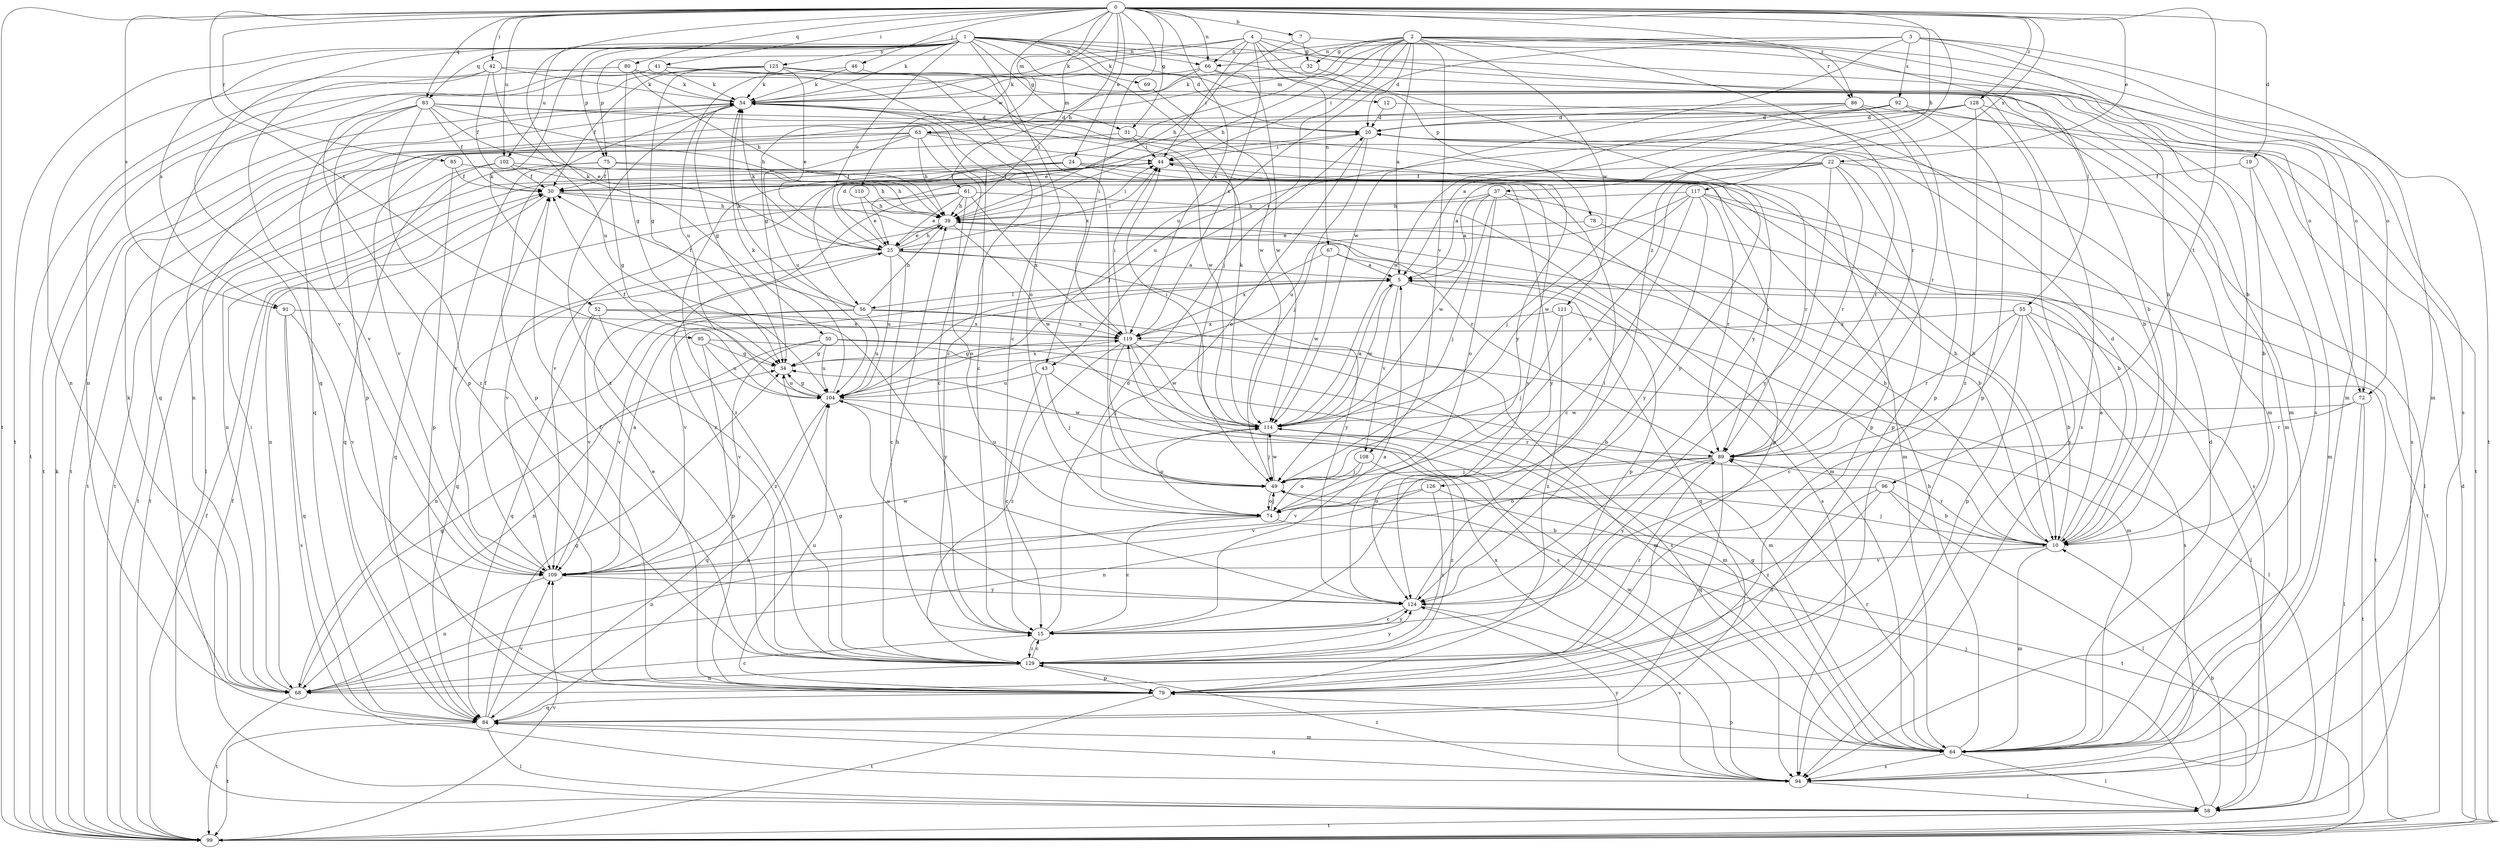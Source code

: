 strict digraph  {
0;
1;
2;
3;
4;
5;
7;
10;
12;
15;
19;
20;
22;
24;
25;
30;
31;
32;
34;
37;
39;
41;
42;
43;
44;
46;
49;
50;
52;
54;
55;
56;
58;
61;
63;
64;
66;
67;
68;
69;
72;
74;
75;
78;
79;
80;
83;
84;
85;
86;
89;
91;
92;
94;
95;
96;
99;
102;
104;
108;
109;
110;
111;
114;
117;
119;
123;
124;
126;
128;
129;
0 -> 7  [label=b];
0 -> 19  [label=d];
0 -> 22  [label=e];
0 -> 24  [label=e];
0 -> 31  [label=g];
0 -> 37  [label=h];
0 -> 39  [label=h];
0 -> 41  [label=i];
0 -> 42  [label=i];
0 -> 43  [label=i];
0 -> 46  [label=j];
0 -> 50  [label=k];
0 -> 61  [label=m];
0 -> 63  [label=m];
0 -> 66  [label=n];
0 -> 80  [label=q];
0 -> 83  [label=q];
0 -> 85  [label=r];
0 -> 86  [label=r];
0 -> 91  [label=s];
0 -> 95  [label=t];
0 -> 96  [label=t];
0 -> 99  [label=t];
0 -> 102  [label=u];
0 -> 110  [label=w];
0 -> 117  [label=x];
0 -> 119  [label=x];
0 -> 126  [label=z];
0 -> 128  [label=z];
1 -> 10  [label=b];
1 -> 12  [label=c];
1 -> 15  [label=c];
1 -> 20  [label=d];
1 -> 25  [label=e];
1 -> 31  [label=g];
1 -> 49  [label=j];
1 -> 52  [label=k];
1 -> 54  [label=k];
1 -> 66  [label=n];
1 -> 69  [label=o];
1 -> 72  [label=o];
1 -> 75  [label=p];
1 -> 83  [label=q];
1 -> 84  [label=q];
1 -> 91  [label=s];
1 -> 99  [label=t];
1 -> 102  [label=u];
1 -> 123  [label=y];
2 -> 5  [label=a];
2 -> 20  [label=d];
2 -> 32  [label=g];
2 -> 39  [label=h];
2 -> 43  [label=i];
2 -> 44  [label=i];
2 -> 54  [label=k];
2 -> 55  [label=l];
2 -> 56  [label=l];
2 -> 63  [label=m];
2 -> 72  [label=o];
2 -> 86  [label=r];
2 -> 89  [label=r];
2 -> 99  [label=t];
2 -> 108  [label=v];
2 -> 111  [label=w];
3 -> 10  [label=b];
3 -> 64  [label=m];
3 -> 66  [label=n];
3 -> 72  [label=o];
3 -> 92  [label=s];
3 -> 104  [label=u];
3 -> 114  [label=w];
4 -> 44  [label=i];
4 -> 54  [label=k];
4 -> 64  [label=m];
4 -> 66  [label=n];
4 -> 67  [label=n];
4 -> 75  [label=p];
4 -> 78  [label=p];
4 -> 94  [label=s];
4 -> 119  [label=x];
5 -> 56  [label=l];
5 -> 84  [label=q];
5 -> 99  [label=t];
5 -> 108  [label=v];
5 -> 109  [label=v];
5 -> 114  [label=w];
7 -> 32  [label=g];
7 -> 39  [label=h];
7 -> 94  [label=s];
10 -> 5  [label=a];
10 -> 20  [label=d];
10 -> 39  [label=h];
10 -> 49  [label=j];
10 -> 64  [label=m];
10 -> 89  [label=r];
10 -> 109  [label=v];
12 -> 10  [label=b];
12 -> 20  [label=d];
15 -> 5  [label=a];
15 -> 20  [label=d];
15 -> 124  [label=y];
15 -> 129  [label=z];
19 -> 10  [label=b];
19 -> 30  [label=f];
19 -> 64  [label=m];
20 -> 44  [label=i];
20 -> 49  [label=j];
20 -> 74  [label=o];
22 -> 5  [label=a];
22 -> 30  [label=f];
22 -> 49  [label=j];
22 -> 58  [label=l];
22 -> 74  [label=o];
22 -> 79  [label=p];
22 -> 89  [label=r];
22 -> 124  [label=y];
24 -> 10  [label=b];
24 -> 30  [label=f];
24 -> 89  [label=r];
24 -> 99  [label=t];
24 -> 124  [label=y];
24 -> 129  [label=z];
25 -> 5  [label=a];
25 -> 15  [label=c];
25 -> 20  [label=d];
25 -> 39  [label=h];
25 -> 44  [label=i];
25 -> 54  [label=k];
25 -> 84  [label=q];
25 -> 104  [label=u];
25 -> 124  [label=y];
30 -> 39  [label=h];
30 -> 68  [label=n];
30 -> 89  [label=r];
31 -> 44  [label=i];
31 -> 89  [label=r];
31 -> 99  [label=t];
32 -> 54  [label=k];
32 -> 124  [label=y];
34 -> 104  [label=u];
34 -> 119  [label=x];
37 -> 5  [label=a];
37 -> 39  [label=h];
37 -> 49  [label=j];
37 -> 74  [label=o];
37 -> 79  [label=p];
37 -> 94  [label=s];
37 -> 114  [label=w];
39 -> 25  [label=e];
39 -> 44  [label=i];
39 -> 94  [label=s];
39 -> 109  [label=v];
39 -> 114  [label=w];
41 -> 15  [label=c];
41 -> 54  [label=k];
41 -> 64  [label=m];
41 -> 68  [label=n];
41 -> 84  [label=q];
42 -> 30  [label=f];
42 -> 54  [label=k];
42 -> 68  [label=n];
42 -> 94  [label=s];
42 -> 104  [label=u];
42 -> 109  [label=v];
43 -> 15  [label=c];
43 -> 49  [label=j];
43 -> 64  [label=m];
43 -> 104  [label=u];
44 -> 30  [label=f];
44 -> 79  [label=p];
44 -> 89  [label=r];
44 -> 109  [label=v];
46 -> 49  [label=j];
46 -> 54  [label=k];
46 -> 104  [label=u];
49 -> 74  [label=o];
49 -> 104  [label=u];
49 -> 114  [label=w];
50 -> 10  [label=b];
50 -> 34  [label=g];
50 -> 58  [label=l];
50 -> 68  [label=n];
50 -> 104  [label=u];
50 -> 109  [label=v];
52 -> 84  [label=q];
52 -> 109  [label=v];
52 -> 119  [label=x];
52 -> 124  [label=y];
52 -> 129  [label=z];
54 -> 20  [label=d];
54 -> 34  [label=g];
54 -> 79  [label=p];
54 -> 99  [label=t];
54 -> 114  [label=w];
54 -> 119  [label=x];
54 -> 129  [label=z];
55 -> 10  [label=b];
55 -> 15  [label=c];
55 -> 58  [label=l];
55 -> 79  [label=p];
55 -> 89  [label=r];
55 -> 94  [label=s];
55 -> 119  [label=x];
56 -> 30  [label=f];
56 -> 39  [label=h];
56 -> 54  [label=k];
56 -> 68  [label=n];
56 -> 94  [label=s];
56 -> 104  [label=u];
56 -> 109  [label=v];
56 -> 119  [label=x];
58 -> 10  [label=b];
58 -> 30  [label=f];
58 -> 49  [label=j];
58 -> 99  [label=t];
61 -> 25  [label=e];
61 -> 39  [label=h];
61 -> 64  [label=m];
61 -> 74  [label=o];
61 -> 84  [label=q];
61 -> 119  [label=x];
61 -> 129  [label=z];
63 -> 15  [label=c];
63 -> 39  [label=h];
63 -> 44  [label=i];
63 -> 58  [label=l];
63 -> 99  [label=t];
63 -> 104  [label=u];
63 -> 109  [label=v];
63 -> 124  [label=y];
64 -> 20  [label=d];
64 -> 34  [label=g];
64 -> 39  [label=h];
64 -> 58  [label=l];
64 -> 79  [label=p];
64 -> 89  [label=r];
64 -> 94  [label=s];
64 -> 114  [label=w];
66 -> 34  [label=g];
66 -> 54  [label=k];
66 -> 64  [label=m];
66 -> 114  [label=w];
67 -> 5  [label=a];
67 -> 79  [label=p];
67 -> 114  [label=w];
67 -> 119  [label=x];
68 -> 15  [label=c];
68 -> 34  [label=g];
68 -> 44  [label=i];
68 -> 54  [label=k];
68 -> 99  [label=t];
69 -> 114  [label=w];
72 -> 58  [label=l];
72 -> 89  [label=r];
72 -> 99  [label=t];
72 -> 114  [label=w];
74 -> 10  [label=b];
74 -> 15  [label=c];
74 -> 49  [label=j];
74 -> 68  [label=n];
75 -> 30  [label=f];
75 -> 34  [label=g];
75 -> 39  [label=h];
75 -> 68  [label=n];
75 -> 109  [label=v];
75 -> 124  [label=y];
78 -> 10  [label=b];
78 -> 25  [label=e];
79 -> 25  [label=e];
79 -> 84  [label=q];
79 -> 99  [label=t];
79 -> 104  [label=u];
80 -> 34  [label=g];
80 -> 39  [label=h];
80 -> 54  [label=k];
80 -> 99  [label=t];
80 -> 124  [label=y];
83 -> 15  [label=c];
83 -> 20  [label=d];
83 -> 25  [label=e];
83 -> 30  [label=f];
83 -> 39  [label=h];
83 -> 79  [label=p];
83 -> 84  [label=q];
83 -> 99  [label=t];
83 -> 129  [label=z];
84 -> 34  [label=g];
84 -> 58  [label=l];
84 -> 64  [label=m];
84 -> 99  [label=t];
84 -> 104  [label=u];
84 -> 109  [label=v];
85 -> 30  [label=f];
85 -> 64  [label=m];
85 -> 79  [label=p];
86 -> 20  [label=d];
86 -> 25  [label=e];
86 -> 79  [label=p];
86 -> 89  [label=r];
86 -> 99  [label=t];
86 -> 114  [label=w];
89 -> 49  [label=j];
89 -> 68  [label=n];
89 -> 84  [label=q];
89 -> 109  [label=v];
89 -> 124  [label=y];
91 -> 84  [label=q];
91 -> 94  [label=s];
91 -> 109  [label=v];
91 -> 119  [label=x];
92 -> 5  [label=a];
92 -> 20  [label=d];
92 -> 68  [label=n];
92 -> 79  [label=p];
92 -> 94  [label=s];
94 -> 58  [label=l];
94 -> 84  [label=q];
94 -> 119  [label=x];
94 -> 124  [label=y];
94 -> 129  [label=z];
95 -> 34  [label=g];
95 -> 64  [label=m];
95 -> 79  [label=p];
95 -> 104  [label=u];
96 -> 10  [label=b];
96 -> 58  [label=l];
96 -> 68  [label=n];
96 -> 74  [label=o];
96 -> 129  [label=z];
99 -> 20  [label=d];
99 -> 30  [label=f];
99 -> 54  [label=k];
99 -> 109  [label=v];
102 -> 10  [label=b];
102 -> 30  [label=f];
102 -> 39  [label=h];
102 -> 84  [label=q];
102 -> 99  [label=t];
104 -> 30  [label=f];
104 -> 34  [label=g];
104 -> 54  [label=k];
104 -> 84  [label=q];
104 -> 114  [label=w];
108 -> 49  [label=j];
108 -> 74  [label=o];
108 -> 129  [label=z];
109 -> 5  [label=a];
109 -> 30  [label=f];
109 -> 68  [label=n];
109 -> 114  [label=w];
109 -> 124  [label=y];
110 -> 25  [label=e];
110 -> 39  [label=h];
111 -> 49  [label=j];
111 -> 64  [label=m];
111 -> 119  [label=x];
111 -> 129  [label=z];
114 -> 5  [label=a];
114 -> 44  [label=i];
114 -> 49  [label=j];
114 -> 54  [label=k];
114 -> 74  [label=o];
114 -> 89  [label=r];
117 -> 10  [label=b];
117 -> 15  [label=c];
117 -> 39  [label=h];
117 -> 89  [label=r];
117 -> 99  [label=t];
117 -> 104  [label=u];
117 -> 114  [label=w];
117 -> 124  [label=y];
119 -> 34  [label=g];
119 -> 44  [label=i];
119 -> 49  [label=j];
119 -> 64  [label=m];
119 -> 94  [label=s];
119 -> 114  [label=w];
119 -> 129  [label=z];
123 -> 10  [label=b];
123 -> 25  [label=e];
123 -> 30  [label=f];
123 -> 34  [label=g];
123 -> 54  [label=k];
123 -> 74  [label=o];
123 -> 79  [label=p];
124 -> 15  [label=c];
124 -> 44  [label=i];
124 -> 94  [label=s];
124 -> 104  [label=u];
126 -> 74  [label=o];
126 -> 99  [label=t];
126 -> 109  [label=v];
126 -> 129  [label=z];
128 -> 20  [label=d];
128 -> 64  [label=m];
128 -> 94  [label=s];
128 -> 104  [label=u];
128 -> 109  [label=v];
128 -> 129  [label=z];
129 -> 15  [label=c];
129 -> 30  [label=f];
129 -> 34  [label=g];
129 -> 39  [label=h];
129 -> 68  [label=n];
129 -> 79  [label=p];
129 -> 89  [label=r];
129 -> 124  [label=y];
}
